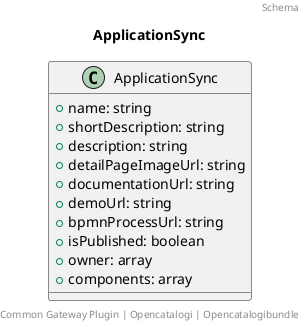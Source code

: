 @startuml
title: ApplicationSync
footer: Common Gateway Plugin | Opencatalogi | Opencatalogibundle 
header: Schema

class ApplicationSync {
  + name: string
  + shortDescription: string
  + description: string
  + detailPageImageUrl: string
  + documentationUrl: string
  + demoUrl: string
  + bpmnProcessUrl: string
  + isPublished: boolean
  + owner: array
  + components: array
}
@enduml
